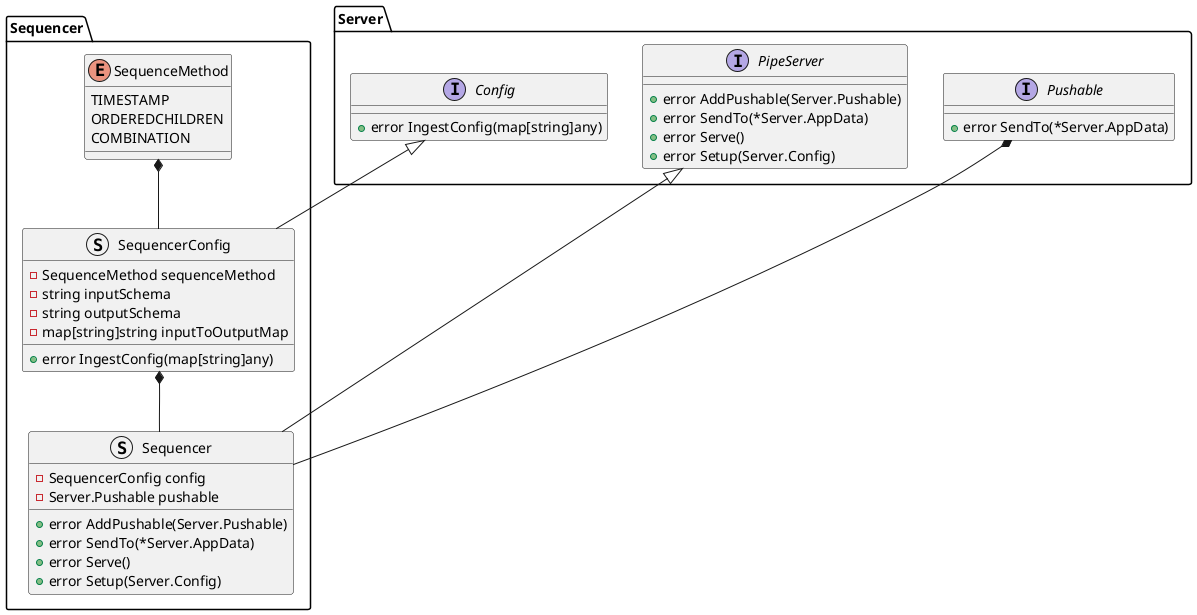 @startuml
interface Server.Config {
    +error IngestConfig(map[string]any)
}
interface Server.PipeServer {
    +error AddPushable(Server.Pushable)
    +error SendTo(*Server.AppData)
    +error Serve()
    +error Setup(Server.Config)
}
interface Server.Pushable {
    +error SendTo(*Server.AppData)
}

namespace Sequencer {
    enum SequenceMethod {
        TIMESTAMP
        ORDEREDCHILDREN
        COMBINATION
    }
    struct SequencerConfig {
        -SequenceMethod sequenceMethod
        -string inputSchema
        -string outputSchema
        -map[string]string inputToOutputMap
        +error IngestConfig(map[string]any)
    }
    struct Sequencer {
        -SequencerConfig config
        -Server.Pushable pushable
        +error AddPushable(Server.Pushable)
        +error SendTo(*Server.AppData)
        +error Serve()
        +error Setup(Server.Config)
    }
}

Server.PipeServer <|-- Sequencer.Sequencer
Server.Pushable *-- Sequencer.Sequencer
Server.Config <|-- Sequencer.SequencerConfig
Sequencer.SequencerConfig *-- Sequencer.Sequencer
Sequencer.SequenceMethod *-- Sequencer.SequencerConfig
@enduml